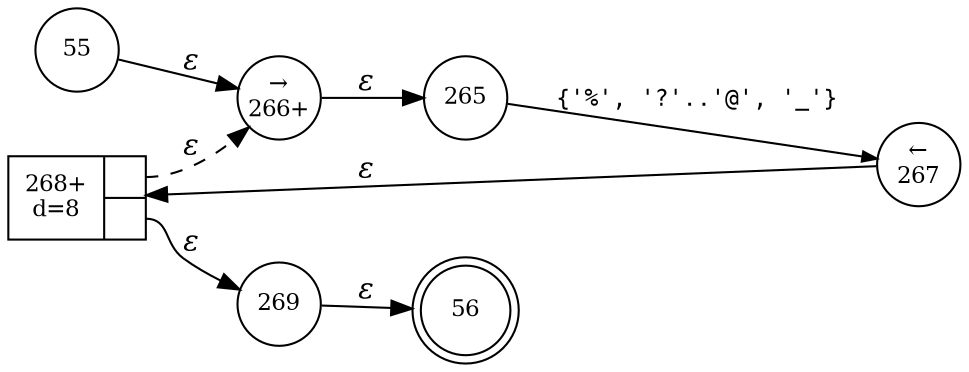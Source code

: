 digraph ATN {
rankdir=LR;
s56[fontsize=11, label="56", shape=doublecircle, fixedsize=true, width=.6];
s55[fontsize=11,label="55", shape=circle, fixedsize=true, width=.55, peripheries=1];
s265[fontsize=11,label="265", shape=circle, fixedsize=true, width=.55, peripheries=1];
s266[fontsize=11,label="&rarr;\n266+", shape=circle, fixedsize=true, width=.55, peripheries=1];
s267[fontsize=11,label="&larr;\n267", shape=circle, fixedsize=true, width=.55, peripheries=1];
s268[fontsize=11,label="{268+\nd=8|{<p0>|<p1>}}", shape=record, fixedsize=false, peripheries=1];
s269[fontsize=11,label="269", shape=circle, fixedsize=true, width=.55, peripheries=1];
s55 -> s266 [fontname="Times-Italic", label="&epsilon;"];
s266 -> s265 [fontname="Times-Italic", label="&epsilon;"];
s265 -> s267 [fontsize=11, fontname="Courier", arrowsize=.7, label = "{'%', '?'..'@', '_'}", arrowhead = normal];
s267 -> s268 [fontname="Times-Italic", label="&epsilon;"];
s268:p0 -> s266 [fontname="Times-Italic", label="&epsilon;", style="dashed"];
s268:p1 -> s269 [fontname="Times-Italic", label="&epsilon;"];
s269 -> s56 [fontname="Times-Italic", label="&epsilon;"];
}